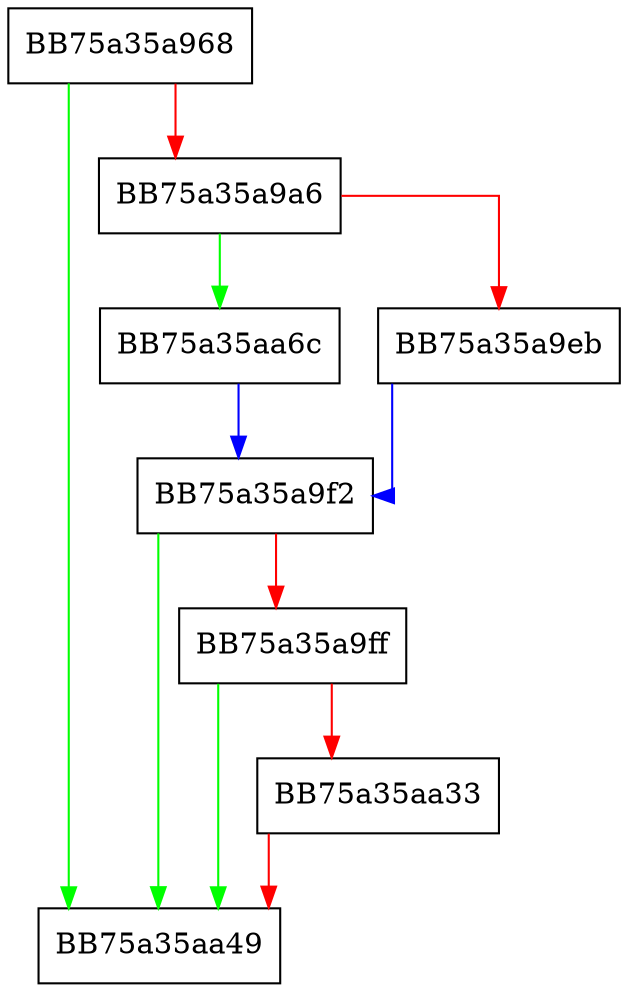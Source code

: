 digraph post {
  node [shape="box"];
  graph [splines=ortho];
  BB75a35a968 -> BB75a35aa49 [color="green"];
  BB75a35a968 -> BB75a35a9a6 [color="red"];
  BB75a35a9a6 -> BB75a35aa6c [color="green"];
  BB75a35a9a6 -> BB75a35a9eb [color="red"];
  BB75a35a9eb -> BB75a35a9f2 [color="blue"];
  BB75a35a9f2 -> BB75a35aa49 [color="green"];
  BB75a35a9f2 -> BB75a35a9ff [color="red"];
  BB75a35a9ff -> BB75a35aa49 [color="green"];
  BB75a35a9ff -> BB75a35aa33 [color="red"];
  BB75a35aa33 -> BB75a35aa49 [color="red"];
  BB75a35aa6c -> BB75a35a9f2 [color="blue"];
}